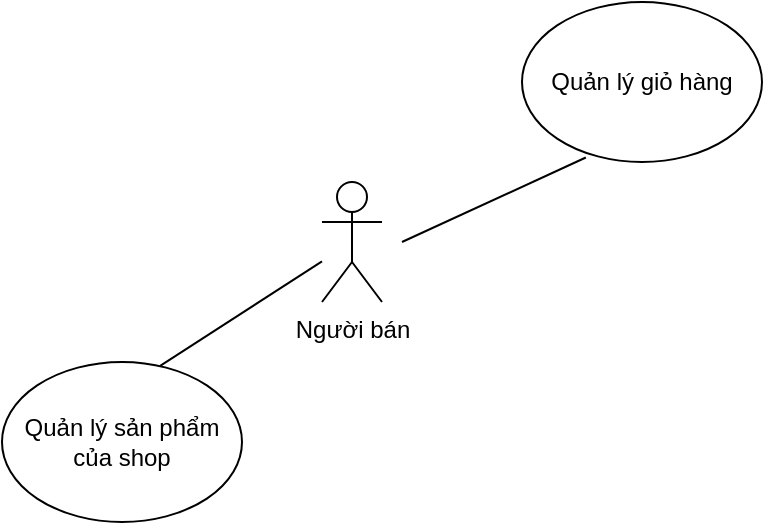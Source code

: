<mxfile version="14.8.5" type="github">
  <diagram id="vU-5NTPj3rx_MX0awFuu" name="Page-1">
    <mxGraphModel dx="952" dy="456" grid="1" gridSize="10" guides="1" tooltips="1" connect="1" arrows="1" fold="1" page="1" pageScale="1" pageWidth="827" pageHeight="1169" math="0" shadow="0">
      <root>
        <mxCell id="0" />
        <mxCell id="1" parent="0" />
        <mxCell id="P3qdoUbuk39A1bOpKLFW-1" value="Người bán" style="shape=umlActor;verticalLabelPosition=bottom;verticalAlign=top;html=1;outlineConnect=0;" vertex="1" parent="1">
          <mxGeometry x="400" y="500" width="30" height="60" as="geometry" />
        </mxCell>
        <mxCell id="P3qdoUbuk39A1bOpKLFW-2" value="Quản lý sản phẩm của shop" style="ellipse;whiteSpace=wrap;html=1;" vertex="1" parent="1">
          <mxGeometry x="240" y="590" width="120" height="80" as="geometry" />
        </mxCell>
        <mxCell id="P3qdoUbuk39A1bOpKLFW-3" value="Quản lý giỏ hàng" style="ellipse;whiteSpace=wrap;html=1;" vertex="1" parent="1">
          <mxGeometry x="500" y="410" width="120" height="80" as="geometry" />
        </mxCell>
        <mxCell id="P3qdoUbuk39A1bOpKLFW-4" value="" style="endArrow=none;html=1;exitX=0.659;exitY=0.024;exitDx=0;exitDy=0;exitPerimeter=0;" edge="1" parent="1" source="P3qdoUbuk39A1bOpKLFW-2" target="P3qdoUbuk39A1bOpKLFW-1">
          <mxGeometry width="50" height="50" relative="1" as="geometry">
            <mxPoint x="390" y="640" as="sourcePoint" />
            <mxPoint x="440" y="590" as="targetPoint" />
          </mxGeometry>
        </mxCell>
        <mxCell id="P3qdoUbuk39A1bOpKLFW-5" value="" style="endArrow=none;html=1;entryX=0.266;entryY=0.972;entryDx=0;entryDy=0;entryPerimeter=0;" edge="1" parent="1" target="P3qdoUbuk39A1bOpKLFW-3">
          <mxGeometry width="50" height="50" relative="1" as="geometry">
            <mxPoint x="440" y="530" as="sourcePoint" />
            <mxPoint x="440" y="410" as="targetPoint" />
          </mxGeometry>
        </mxCell>
      </root>
    </mxGraphModel>
  </diagram>
</mxfile>

